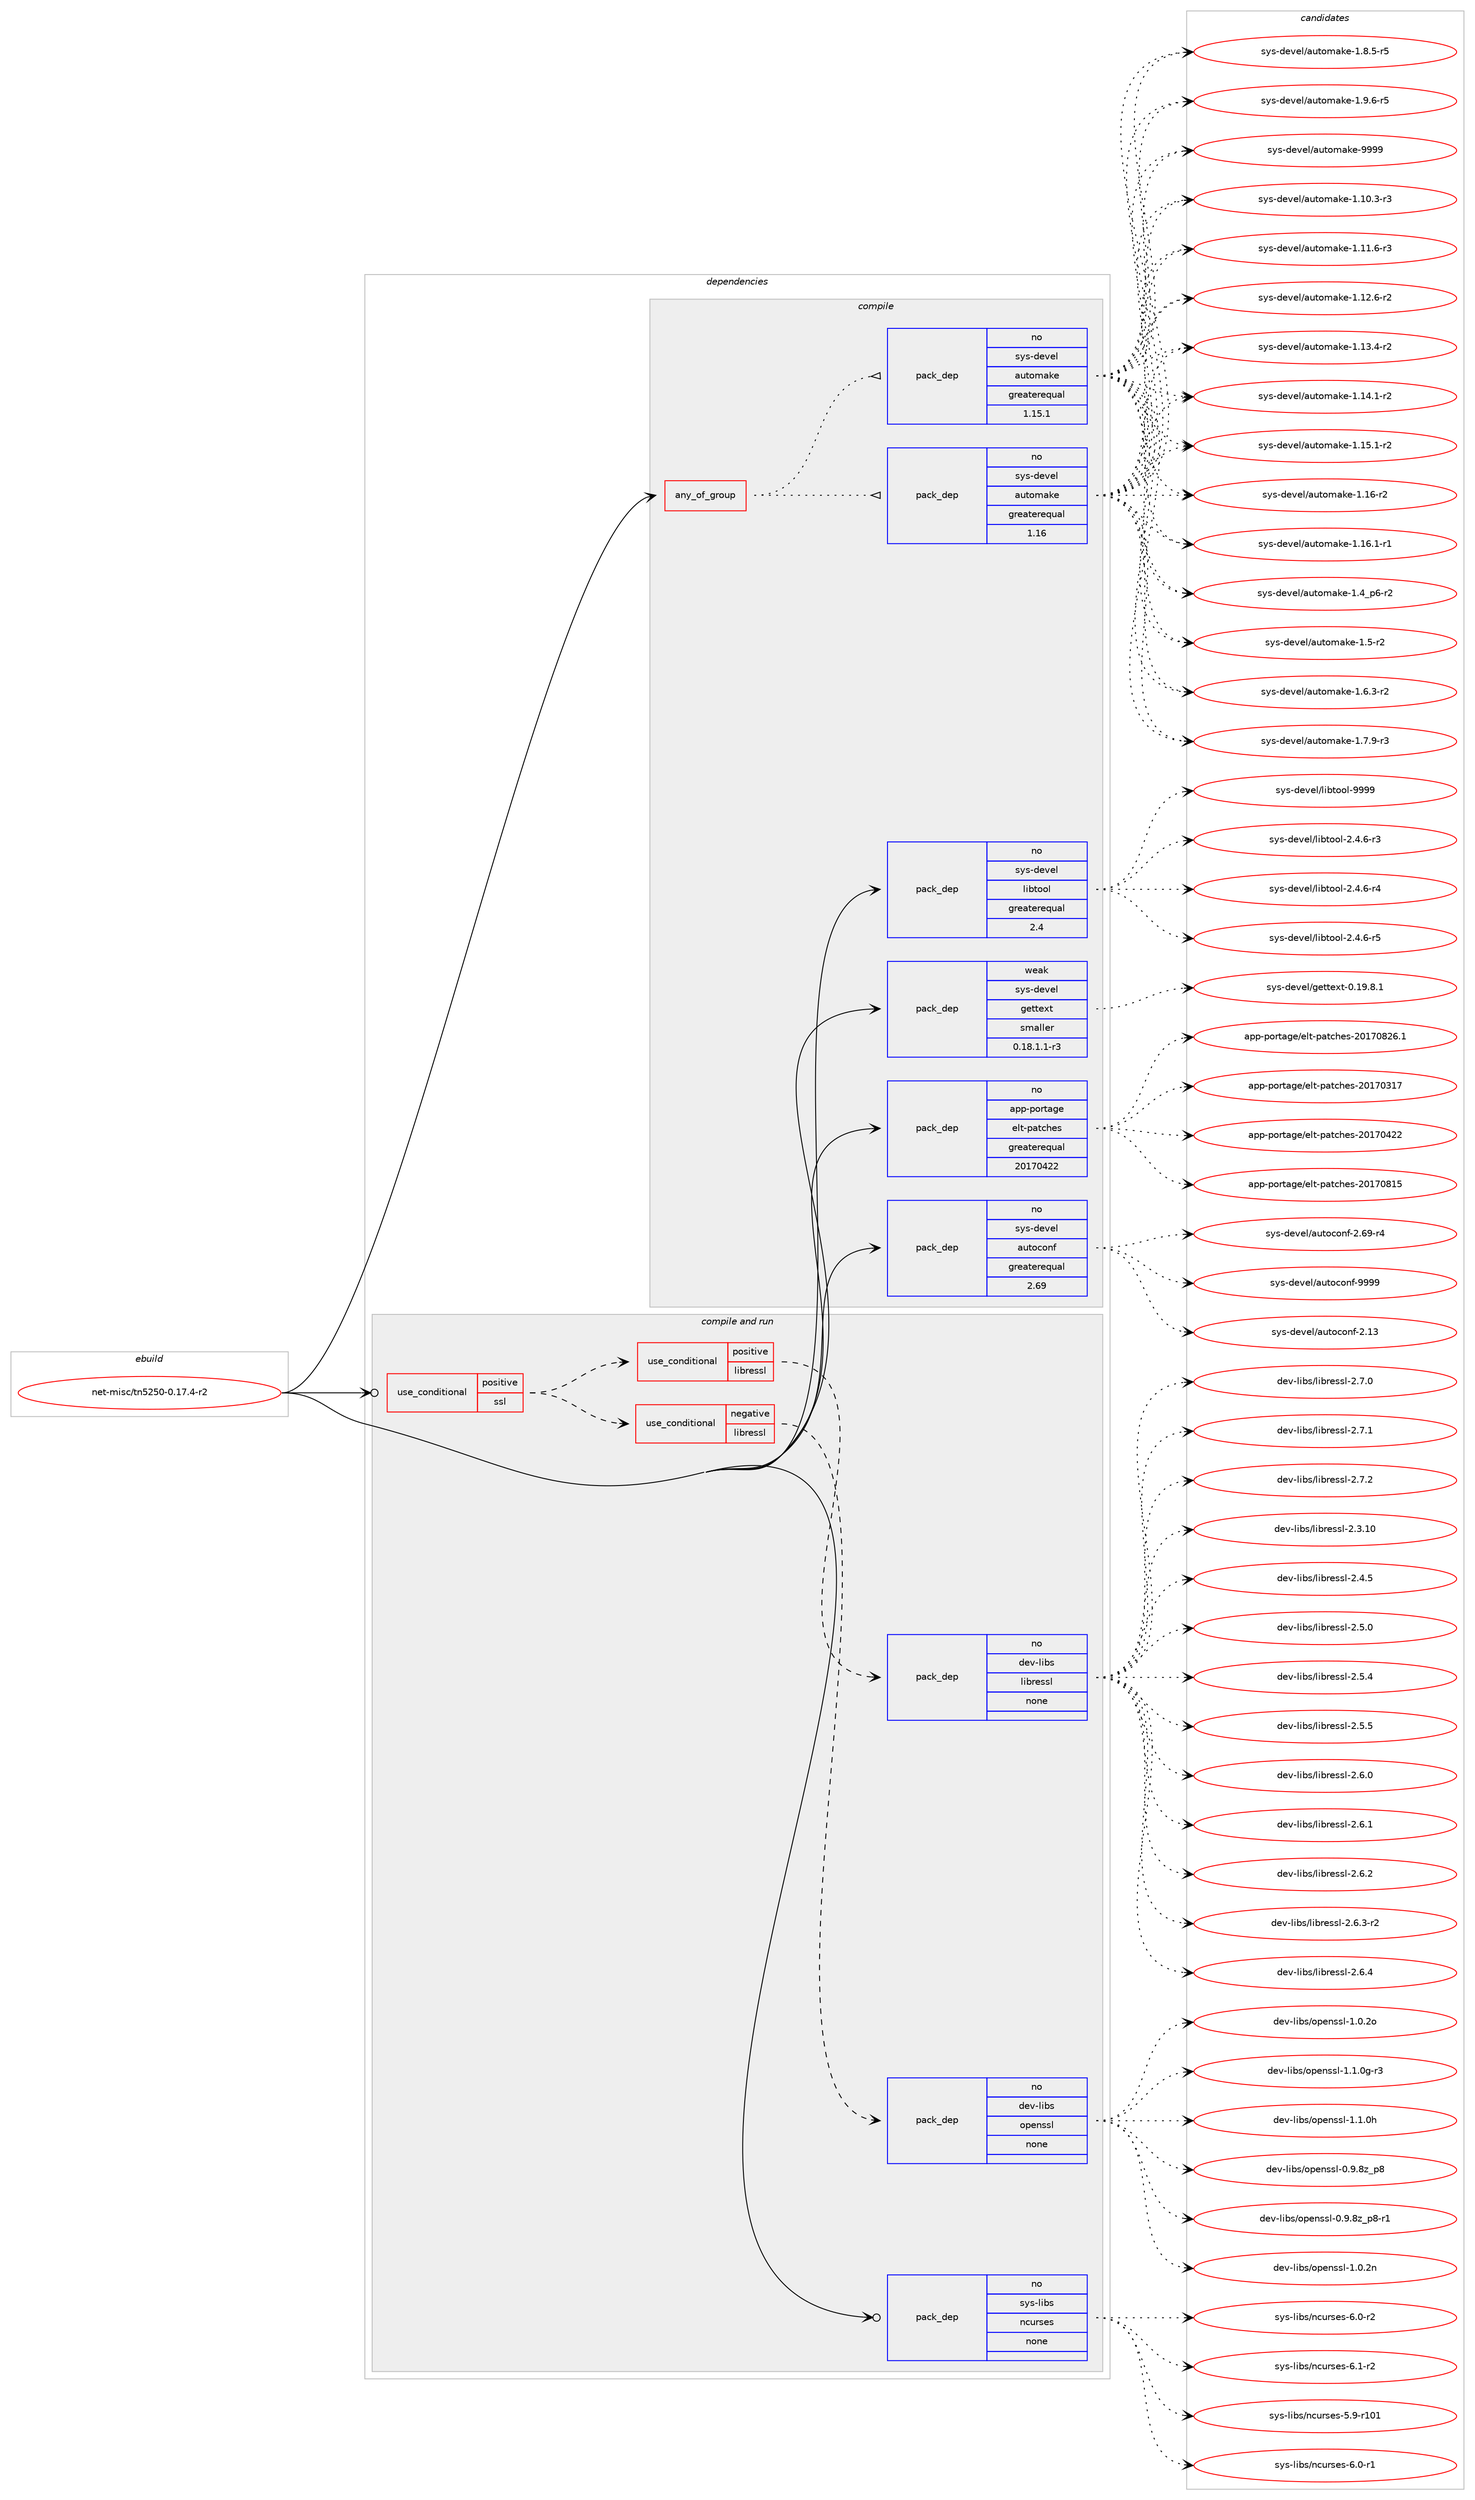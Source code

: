 digraph prolog {

# *************
# Graph options
# *************

newrank=true;
concentrate=true;
compound=true;
graph [rankdir=LR,fontname=Helvetica,fontsize=10,ranksep=1.5];#, ranksep=2.5, nodesep=0.2];
edge  [arrowhead=vee];
node  [fontname=Helvetica,fontsize=10];

# **********
# The ebuild
# **********

subgraph cluster_leftcol {
color=gray;
rank=same;
label=<<i>ebuild</i>>;
id [label="net-misc/tn5250-0.17.4-r2", color=red, width=4, href="../net-misc/tn5250-0.17.4-r2.svg"];
}

# ****************
# The dependencies
# ****************

subgraph cluster_midcol {
color=gray;
label=<<i>dependencies</i>>;
subgraph cluster_compile {
fillcolor="#eeeeee";
style=filled;
label=<<i>compile</i>>;
subgraph any34 {
dependency1369 [label=<<TABLE BORDER="0" CELLBORDER="1" CELLSPACING="0" CELLPADDING="4"><TR><TD CELLPADDING="10">any_of_group</TD></TR></TABLE>>, shape=none, color=red];subgraph pack976 {
dependency1370 [label=<<TABLE BORDER="0" CELLBORDER="1" CELLSPACING="0" CELLPADDING="4" WIDTH="220"><TR><TD ROWSPAN="6" CELLPADDING="30">pack_dep</TD></TR><TR><TD WIDTH="110">no</TD></TR><TR><TD>sys-devel</TD></TR><TR><TD>automake</TD></TR><TR><TD>greaterequal</TD></TR><TR><TD>1.16</TD></TR></TABLE>>, shape=none, color=blue];
}
dependency1369:e -> dependency1370:w [weight=20,style="dotted",arrowhead="oinv"];
subgraph pack977 {
dependency1371 [label=<<TABLE BORDER="0" CELLBORDER="1" CELLSPACING="0" CELLPADDING="4" WIDTH="220"><TR><TD ROWSPAN="6" CELLPADDING="30">pack_dep</TD></TR><TR><TD WIDTH="110">no</TD></TR><TR><TD>sys-devel</TD></TR><TR><TD>automake</TD></TR><TR><TD>greaterequal</TD></TR><TR><TD>1.15.1</TD></TR></TABLE>>, shape=none, color=blue];
}
dependency1369:e -> dependency1371:w [weight=20,style="dotted",arrowhead="oinv"];
}
id:e -> dependency1369:w [weight=20,style="solid",arrowhead="vee"];
subgraph pack978 {
dependency1372 [label=<<TABLE BORDER="0" CELLBORDER="1" CELLSPACING="0" CELLPADDING="4" WIDTH="220"><TR><TD ROWSPAN="6" CELLPADDING="30">pack_dep</TD></TR><TR><TD WIDTH="110">no</TD></TR><TR><TD>app-portage</TD></TR><TR><TD>elt-patches</TD></TR><TR><TD>greaterequal</TD></TR><TR><TD>20170422</TD></TR></TABLE>>, shape=none, color=blue];
}
id:e -> dependency1372:w [weight=20,style="solid",arrowhead="vee"];
subgraph pack979 {
dependency1373 [label=<<TABLE BORDER="0" CELLBORDER="1" CELLSPACING="0" CELLPADDING="4" WIDTH="220"><TR><TD ROWSPAN="6" CELLPADDING="30">pack_dep</TD></TR><TR><TD WIDTH="110">no</TD></TR><TR><TD>sys-devel</TD></TR><TR><TD>autoconf</TD></TR><TR><TD>greaterequal</TD></TR><TR><TD>2.69</TD></TR></TABLE>>, shape=none, color=blue];
}
id:e -> dependency1373:w [weight=20,style="solid",arrowhead="vee"];
subgraph pack980 {
dependency1374 [label=<<TABLE BORDER="0" CELLBORDER="1" CELLSPACING="0" CELLPADDING="4" WIDTH="220"><TR><TD ROWSPAN="6" CELLPADDING="30">pack_dep</TD></TR><TR><TD WIDTH="110">no</TD></TR><TR><TD>sys-devel</TD></TR><TR><TD>libtool</TD></TR><TR><TD>greaterequal</TD></TR><TR><TD>2.4</TD></TR></TABLE>>, shape=none, color=blue];
}
id:e -> dependency1374:w [weight=20,style="solid",arrowhead="vee"];
subgraph pack981 {
dependency1375 [label=<<TABLE BORDER="0" CELLBORDER="1" CELLSPACING="0" CELLPADDING="4" WIDTH="220"><TR><TD ROWSPAN="6" CELLPADDING="30">pack_dep</TD></TR><TR><TD WIDTH="110">weak</TD></TR><TR><TD>sys-devel</TD></TR><TR><TD>gettext</TD></TR><TR><TD>smaller</TD></TR><TR><TD>0.18.1.1-r3</TD></TR></TABLE>>, shape=none, color=blue];
}
id:e -> dependency1375:w [weight=20,style="solid",arrowhead="vee"];
}
subgraph cluster_compileandrun {
fillcolor="#eeeeee";
style=filled;
label=<<i>compile and run</i>>;
subgraph cond360 {
dependency1376 [label=<<TABLE BORDER="0" CELLBORDER="1" CELLSPACING="0" CELLPADDING="4"><TR><TD ROWSPAN="3" CELLPADDING="10">use_conditional</TD></TR><TR><TD>positive</TD></TR><TR><TD>ssl</TD></TR></TABLE>>, shape=none, color=red];
subgraph cond361 {
dependency1377 [label=<<TABLE BORDER="0" CELLBORDER="1" CELLSPACING="0" CELLPADDING="4"><TR><TD ROWSPAN="3" CELLPADDING="10">use_conditional</TD></TR><TR><TD>negative</TD></TR><TR><TD>libressl</TD></TR></TABLE>>, shape=none, color=red];
subgraph pack982 {
dependency1378 [label=<<TABLE BORDER="0" CELLBORDER="1" CELLSPACING="0" CELLPADDING="4" WIDTH="220"><TR><TD ROWSPAN="6" CELLPADDING="30">pack_dep</TD></TR><TR><TD WIDTH="110">no</TD></TR><TR><TD>dev-libs</TD></TR><TR><TD>openssl</TD></TR><TR><TD>none</TD></TR><TR><TD></TD></TR></TABLE>>, shape=none, color=blue];
}
dependency1377:e -> dependency1378:w [weight=20,style="dashed",arrowhead="vee"];
}
dependency1376:e -> dependency1377:w [weight=20,style="dashed",arrowhead="vee"];
subgraph cond362 {
dependency1379 [label=<<TABLE BORDER="0" CELLBORDER="1" CELLSPACING="0" CELLPADDING="4"><TR><TD ROWSPAN="3" CELLPADDING="10">use_conditional</TD></TR><TR><TD>positive</TD></TR><TR><TD>libressl</TD></TR></TABLE>>, shape=none, color=red];
subgraph pack983 {
dependency1380 [label=<<TABLE BORDER="0" CELLBORDER="1" CELLSPACING="0" CELLPADDING="4" WIDTH="220"><TR><TD ROWSPAN="6" CELLPADDING="30">pack_dep</TD></TR><TR><TD WIDTH="110">no</TD></TR><TR><TD>dev-libs</TD></TR><TR><TD>libressl</TD></TR><TR><TD>none</TD></TR><TR><TD></TD></TR></TABLE>>, shape=none, color=blue];
}
dependency1379:e -> dependency1380:w [weight=20,style="dashed",arrowhead="vee"];
}
dependency1376:e -> dependency1379:w [weight=20,style="dashed",arrowhead="vee"];
}
id:e -> dependency1376:w [weight=20,style="solid",arrowhead="odotvee"];
subgraph pack984 {
dependency1381 [label=<<TABLE BORDER="0" CELLBORDER="1" CELLSPACING="0" CELLPADDING="4" WIDTH="220"><TR><TD ROWSPAN="6" CELLPADDING="30">pack_dep</TD></TR><TR><TD WIDTH="110">no</TD></TR><TR><TD>sys-libs</TD></TR><TR><TD>ncurses</TD></TR><TR><TD>none</TD></TR><TR><TD></TD></TR></TABLE>>, shape=none, color=blue];
}
id:e -> dependency1381:w [weight=20,style="solid",arrowhead="odotvee"];
}
subgraph cluster_run {
fillcolor="#eeeeee";
style=filled;
label=<<i>run</i>>;
}
}

# **************
# The candidates
# **************

subgraph cluster_choices {
rank=same;
color=gray;
label=<<i>candidates</i>>;

subgraph choice976 {
color=black;
nodesep=1;
choice11512111545100101118101108479711711611110997107101454946494846514511451 [label="sys-devel/automake-1.10.3-r3", color=red, width=4,href="../sys-devel/automake-1.10.3-r3.svg"];
choice11512111545100101118101108479711711611110997107101454946494946544511451 [label="sys-devel/automake-1.11.6-r3", color=red, width=4,href="../sys-devel/automake-1.11.6-r3.svg"];
choice11512111545100101118101108479711711611110997107101454946495046544511450 [label="sys-devel/automake-1.12.6-r2", color=red, width=4,href="../sys-devel/automake-1.12.6-r2.svg"];
choice11512111545100101118101108479711711611110997107101454946495146524511450 [label="sys-devel/automake-1.13.4-r2", color=red, width=4,href="../sys-devel/automake-1.13.4-r2.svg"];
choice11512111545100101118101108479711711611110997107101454946495246494511450 [label="sys-devel/automake-1.14.1-r2", color=red, width=4,href="../sys-devel/automake-1.14.1-r2.svg"];
choice11512111545100101118101108479711711611110997107101454946495346494511450 [label="sys-devel/automake-1.15.1-r2", color=red, width=4,href="../sys-devel/automake-1.15.1-r2.svg"];
choice1151211154510010111810110847971171161111099710710145494649544511450 [label="sys-devel/automake-1.16-r2", color=red, width=4,href="../sys-devel/automake-1.16-r2.svg"];
choice11512111545100101118101108479711711611110997107101454946495446494511449 [label="sys-devel/automake-1.16.1-r1", color=red, width=4,href="../sys-devel/automake-1.16.1-r1.svg"];
choice115121115451001011181011084797117116111109971071014549465295112544511450 [label="sys-devel/automake-1.4_p6-r2", color=red, width=4,href="../sys-devel/automake-1.4_p6-r2.svg"];
choice11512111545100101118101108479711711611110997107101454946534511450 [label="sys-devel/automake-1.5-r2", color=red, width=4,href="../sys-devel/automake-1.5-r2.svg"];
choice115121115451001011181011084797117116111109971071014549465446514511450 [label="sys-devel/automake-1.6.3-r2", color=red, width=4,href="../sys-devel/automake-1.6.3-r2.svg"];
choice115121115451001011181011084797117116111109971071014549465546574511451 [label="sys-devel/automake-1.7.9-r3", color=red, width=4,href="../sys-devel/automake-1.7.9-r3.svg"];
choice115121115451001011181011084797117116111109971071014549465646534511453 [label="sys-devel/automake-1.8.5-r5", color=red, width=4,href="../sys-devel/automake-1.8.5-r5.svg"];
choice115121115451001011181011084797117116111109971071014549465746544511453 [label="sys-devel/automake-1.9.6-r5", color=red, width=4,href="../sys-devel/automake-1.9.6-r5.svg"];
choice115121115451001011181011084797117116111109971071014557575757 [label="sys-devel/automake-9999", color=red, width=4,href="../sys-devel/automake-9999.svg"];
dependency1370:e -> choice11512111545100101118101108479711711611110997107101454946494846514511451:w [style=dotted,weight="100"];
dependency1370:e -> choice11512111545100101118101108479711711611110997107101454946494946544511451:w [style=dotted,weight="100"];
dependency1370:e -> choice11512111545100101118101108479711711611110997107101454946495046544511450:w [style=dotted,weight="100"];
dependency1370:e -> choice11512111545100101118101108479711711611110997107101454946495146524511450:w [style=dotted,weight="100"];
dependency1370:e -> choice11512111545100101118101108479711711611110997107101454946495246494511450:w [style=dotted,weight="100"];
dependency1370:e -> choice11512111545100101118101108479711711611110997107101454946495346494511450:w [style=dotted,weight="100"];
dependency1370:e -> choice1151211154510010111810110847971171161111099710710145494649544511450:w [style=dotted,weight="100"];
dependency1370:e -> choice11512111545100101118101108479711711611110997107101454946495446494511449:w [style=dotted,weight="100"];
dependency1370:e -> choice115121115451001011181011084797117116111109971071014549465295112544511450:w [style=dotted,weight="100"];
dependency1370:e -> choice11512111545100101118101108479711711611110997107101454946534511450:w [style=dotted,weight="100"];
dependency1370:e -> choice115121115451001011181011084797117116111109971071014549465446514511450:w [style=dotted,weight="100"];
dependency1370:e -> choice115121115451001011181011084797117116111109971071014549465546574511451:w [style=dotted,weight="100"];
dependency1370:e -> choice115121115451001011181011084797117116111109971071014549465646534511453:w [style=dotted,weight="100"];
dependency1370:e -> choice115121115451001011181011084797117116111109971071014549465746544511453:w [style=dotted,weight="100"];
dependency1370:e -> choice115121115451001011181011084797117116111109971071014557575757:w [style=dotted,weight="100"];
}
subgraph choice977 {
color=black;
nodesep=1;
choice11512111545100101118101108479711711611110997107101454946494846514511451 [label="sys-devel/automake-1.10.3-r3", color=red, width=4,href="../sys-devel/automake-1.10.3-r3.svg"];
choice11512111545100101118101108479711711611110997107101454946494946544511451 [label="sys-devel/automake-1.11.6-r3", color=red, width=4,href="../sys-devel/automake-1.11.6-r3.svg"];
choice11512111545100101118101108479711711611110997107101454946495046544511450 [label="sys-devel/automake-1.12.6-r2", color=red, width=4,href="../sys-devel/automake-1.12.6-r2.svg"];
choice11512111545100101118101108479711711611110997107101454946495146524511450 [label="sys-devel/automake-1.13.4-r2", color=red, width=4,href="../sys-devel/automake-1.13.4-r2.svg"];
choice11512111545100101118101108479711711611110997107101454946495246494511450 [label="sys-devel/automake-1.14.1-r2", color=red, width=4,href="../sys-devel/automake-1.14.1-r2.svg"];
choice11512111545100101118101108479711711611110997107101454946495346494511450 [label="sys-devel/automake-1.15.1-r2", color=red, width=4,href="../sys-devel/automake-1.15.1-r2.svg"];
choice1151211154510010111810110847971171161111099710710145494649544511450 [label="sys-devel/automake-1.16-r2", color=red, width=4,href="../sys-devel/automake-1.16-r2.svg"];
choice11512111545100101118101108479711711611110997107101454946495446494511449 [label="sys-devel/automake-1.16.1-r1", color=red, width=4,href="../sys-devel/automake-1.16.1-r1.svg"];
choice115121115451001011181011084797117116111109971071014549465295112544511450 [label="sys-devel/automake-1.4_p6-r2", color=red, width=4,href="../sys-devel/automake-1.4_p6-r2.svg"];
choice11512111545100101118101108479711711611110997107101454946534511450 [label="sys-devel/automake-1.5-r2", color=red, width=4,href="../sys-devel/automake-1.5-r2.svg"];
choice115121115451001011181011084797117116111109971071014549465446514511450 [label="sys-devel/automake-1.6.3-r2", color=red, width=4,href="../sys-devel/automake-1.6.3-r2.svg"];
choice115121115451001011181011084797117116111109971071014549465546574511451 [label="sys-devel/automake-1.7.9-r3", color=red, width=4,href="../sys-devel/automake-1.7.9-r3.svg"];
choice115121115451001011181011084797117116111109971071014549465646534511453 [label="sys-devel/automake-1.8.5-r5", color=red, width=4,href="../sys-devel/automake-1.8.5-r5.svg"];
choice115121115451001011181011084797117116111109971071014549465746544511453 [label="sys-devel/automake-1.9.6-r5", color=red, width=4,href="../sys-devel/automake-1.9.6-r5.svg"];
choice115121115451001011181011084797117116111109971071014557575757 [label="sys-devel/automake-9999", color=red, width=4,href="../sys-devel/automake-9999.svg"];
dependency1371:e -> choice11512111545100101118101108479711711611110997107101454946494846514511451:w [style=dotted,weight="100"];
dependency1371:e -> choice11512111545100101118101108479711711611110997107101454946494946544511451:w [style=dotted,weight="100"];
dependency1371:e -> choice11512111545100101118101108479711711611110997107101454946495046544511450:w [style=dotted,weight="100"];
dependency1371:e -> choice11512111545100101118101108479711711611110997107101454946495146524511450:w [style=dotted,weight="100"];
dependency1371:e -> choice11512111545100101118101108479711711611110997107101454946495246494511450:w [style=dotted,weight="100"];
dependency1371:e -> choice11512111545100101118101108479711711611110997107101454946495346494511450:w [style=dotted,weight="100"];
dependency1371:e -> choice1151211154510010111810110847971171161111099710710145494649544511450:w [style=dotted,weight="100"];
dependency1371:e -> choice11512111545100101118101108479711711611110997107101454946495446494511449:w [style=dotted,weight="100"];
dependency1371:e -> choice115121115451001011181011084797117116111109971071014549465295112544511450:w [style=dotted,weight="100"];
dependency1371:e -> choice11512111545100101118101108479711711611110997107101454946534511450:w [style=dotted,weight="100"];
dependency1371:e -> choice115121115451001011181011084797117116111109971071014549465446514511450:w [style=dotted,weight="100"];
dependency1371:e -> choice115121115451001011181011084797117116111109971071014549465546574511451:w [style=dotted,weight="100"];
dependency1371:e -> choice115121115451001011181011084797117116111109971071014549465646534511453:w [style=dotted,weight="100"];
dependency1371:e -> choice115121115451001011181011084797117116111109971071014549465746544511453:w [style=dotted,weight="100"];
dependency1371:e -> choice115121115451001011181011084797117116111109971071014557575757:w [style=dotted,weight="100"];
}
subgraph choice978 {
color=black;
nodesep=1;
choice97112112451121111141169710310147101108116451129711699104101115455048495548514955 [label="app-portage/elt-patches-20170317", color=red, width=4,href="../app-portage/elt-patches-20170317.svg"];
choice97112112451121111141169710310147101108116451129711699104101115455048495548525050 [label="app-portage/elt-patches-20170422", color=red, width=4,href="../app-portage/elt-patches-20170422.svg"];
choice97112112451121111141169710310147101108116451129711699104101115455048495548564953 [label="app-portage/elt-patches-20170815", color=red, width=4,href="../app-portage/elt-patches-20170815.svg"];
choice971121124511211111411697103101471011081164511297116991041011154550484955485650544649 [label="app-portage/elt-patches-20170826.1", color=red, width=4,href="../app-portage/elt-patches-20170826.1.svg"];
dependency1372:e -> choice97112112451121111141169710310147101108116451129711699104101115455048495548514955:w [style=dotted,weight="100"];
dependency1372:e -> choice97112112451121111141169710310147101108116451129711699104101115455048495548525050:w [style=dotted,weight="100"];
dependency1372:e -> choice97112112451121111141169710310147101108116451129711699104101115455048495548564953:w [style=dotted,weight="100"];
dependency1372:e -> choice971121124511211111411697103101471011081164511297116991041011154550484955485650544649:w [style=dotted,weight="100"];
}
subgraph choice979 {
color=black;
nodesep=1;
choice115121115451001011181011084797117116111991111101024550464951 [label="sys-devel/autoconf-2.13", color=red, width=4,href="../sys-devel/autoconf-2.13.svg"];
choice1151211154510010111810110847971171161119911111010245504654574511452 [label="sys-devel/autoconf-2.69-r4", color=red, width=4,href="../sys-devel/autoconf-2.69-r4.svg"];
choice115121115451001011181011084797117116111991111101024557575757 [label="sys-devel/autoconf-9999", color=red, width=4,href="../sys-devel/autoconf-9999.svg"];
dependency1373:e -> choice115121115451001011181011084797117116111991111101024550464951:w [style=dotted,weight="100"];
dependency1373:e -> choice1151211154510010111810110847971171161119911111010245504654574511452:w [style=dotted,weight="100"];
dependency1373:e -> choice115121115451001011181011084797117116111991111101024557575757:w [style=dotted,weight="100"];
}
subgraph choice980 {
color=black;
nodesep=1;
choice1151211154510010111810110847108105981161111111084550465246544511451 [label="sys-devel/libtool-2.4.6-r3", color=red, width=4,href="../sys-devel/libtool-2.4.6-r3.svg"];
choice1151211154510010111810110847108105981161111111084550465246544511452 [label="sys-devel/libtool-2.4.6-r4", color=red, width=4,href="../sys-devel/libtool-2.4.6-r4.svg"];
choice1151211154510010111810110847108105981161111111084550465246544511453 [label="sys-devel/libtool-2.4.6-r5", color=red, width=4,href="../sys-devel/libtool-2.4.6-r5.svg"];
choice1151211154510010111810110847108105981161111111084557575757 [label="sys-devel/libtool-9999", color=red, width=4,href="../sys-devel/libtool-9999.svg"];
dependency1374:e -> choice1151211154510010111810110847108105981161111111084550465246544511451:w [style=dotted,weight="100"];
dependency1374:e -> choice1151211154510010111810110847108105981161111111084550465246544511452:w [style=dotted,weight="100"];
dependency1374:e -> choice1151211154510010111810110847108105981161111111084550465246544511453:w [style=dotted,weight="100"];
dependency1374:e -> choice1151211154510010111810110847108105981161111111084557575757:w [style=dotted,weight="100"];
}
subgraph choice981 {
color=black;
nodesep=1;
choice1151211154510010111810110847103101116116101120116454846495746564649 [label="sys-devel/gettext-0.19.8.1", color=red, width=4,href="../sys-devel/gettext-0.19.8.1.svg"];
dependency1375:e -> choice1151211154510010111810110847103101116116101120116454846495746564649:w [style=dotted,weight="100"];
}
subgraph choice982 {
color=black;
nodesep=1;
choice1001011184510810598115471111121011101151151084548465746561229511256 [label="dev-libs/openssl-0.9.8z_p8", color=red, width=4,href="../dev-libs/openssl-0.9.8z_p8.svg"];
choice10010111845108105981154711111210111011511510845484657465612295112564511449 [label="dev-libs/openssl-0.9.8z_p8-r1", color=red, width=4,href="../dev-libs/openssl-0.9.8z_p8-r1.svg"];
choice100101118451081059811547111112101110115115108454946484650110 [label="dev-libs/openssl-1.0.2n", color=red, width=4,href="../dev-libs/openssl-1.0.2n.svg"];
choice100101118451081059811547111112101110115115108454946484650111 [label="dev-libs/openssl-1.0.2o", color=red, width=4,href="../dev-libs/openssl-1.0.2o.svg"];
choice1001011184510810598115471111121011101151151084549464946481034511451 [label="dev-libs/openssl-1.1.0g-r3", color=red, width=4,href="../dev-libs/openssl-1.1.0g-r3.svg"];
choice100101118451081059811547111112101110115115108454946494648104 [label="dev-libs/openssl-1.1.0h", color=red, width=4,href="../dev-libs/openssl-1.1.0h.svg"];
dependency1378:e -> choice1001011184510810598115471111121011101151151084548465746561229511256:w [style=dotted,weight="100"];
dependency1378:e -> choice10010111845108105981154711111210111011511510845484657465612295112564511449:w [style=dotted,weight="100"];
dependency1378:e -> choice100101118451081059811547111112101110115115108454946484650110:w [style=dotted,weight="100"];
dependency1378:e -> choice100101118451081059811547111112101110115115108454946484650111:w [style=dotted,weight="100"];
dependency1378:e -> choice1001011184510810598115471111121011101151151084549464946481034511451:w [style=dotted,weight="100"];
dependency1378:e -> choice100101118451081059811547111112101110115115108454946494648104:w [style=dotted,weight="100"];
}
subgraph choice983 {
color=black;
nodesep=1;
choice1001011184510810598115471081059811410111511510845504651464948 [label="dev-libs/libressl-2.3.10", color=red, width=4,href="../dev-libs/libressl-2.3.10.svg"];
choice10010111845108105981154710810598114101115115108455046524653 [label="dev-libs/libressl-2.4.5", color=red, width=4,href="../dev-libs/libressl-2.4.5.svg"];
choice10010111845108105981154710810598114101115115108455046534648 [label="dev-libs/libressl-2.5.0", color=red, width=4,href="../dev-libs/libressl-2.5.0.svg"];
choice10010111845108105981154710810598114101115115108455046534652 [label="dev-libs/libressl-2.5.4", color=red, width=4,href="../dev-libs/libressl-2.5.4.svg"];
choice10010111845108105981154710810598114101115115108455046534653 [label="dev-libs/libressl-2.5.5", color=red, width=4,href="../dev-libs/libressl-2.5.5.svg"];
choice10010111845108105981154710810598114101115115108455046544648 [label="dev-libs/libressl-2.6.0", color=red, width=4,href="../dev-libs/libressl-2.6.0.svg"];
choice10010111845108105981154710810598114101115115108455046544649 [label="dev-libs/libressl-2.6.1", color=red, width=4,href="../dev-libs/libressl-2.6.1.svg"];
choice10010111845108105981154710810598114101115115108455046544650 [label="dev-libs/libressl-2.6.2", color=red, width=4,href="../dev-libs/libressl-2.6.2.svg"];
choice100101118451081059811547108105981141011151151084550465446514511450 [label="dev-libs/libressl-2.6.3-r2", color=red, width=4,href="../dev-libs/libressl-2.6.3-r2.svg"];
choice10010111845108105981154710810598114101115115108455046544652 [label="dev-libs/libressl-2.6.4", color=red, width=4,href="../dev-libs/libressl-2.6.4.svg"];
choice10010111845108105981154710810598114101115115108455046554648 [label="dev-libs/libressl-2.7.0", color=red, width=4,href="../dev-libs/libressl-2.7.0.svg"];
choice10010111845108105981154710810598114101115115108455046554649 [label="dev-libs/libressl-2.7.1", color=red, width=4,href="../dev-libs/libressl-2.7.1.svg"];
choice10010111845108105981154710810598114101115115108455046554650 [label="dev-libs/libressl-2.7.2", color=red, width=4,href="../dev-libs/libressl-2.7.2.svg"];
dependency1380:e -> choice1001011184510810598115471081059811410111511510845504651464948:w [style=dotted,weight="100"];
dependency1380:e -> choice10010111845108105981154710810598114101115115108455046524653:w [style=dotted,weight="100"];
dependency1380:e -> choice10010111845108105981154710810598114101115115108455046534648:w [style=dotted,weight="100"];
dependency1380:e -> choice10010111845108105981154710810598114101115115108455046534652:w [style=dotted,weight="100"];
dependency1380:e -> choice10010111845108105981154710810598114101115115108455046534653:w [style=dotted,weight="100"];
dependency1380:e -> choice10010111845108105981154710810598114101115115108455046544648:w [style=dotted,weight="100"];
dependency1380:e -> choice10010111845108105981154710810598114101115115108455046544649:w [style=dotted,weight="100"];
dependency1380:e -> choice10010111845108105981154710810598114101115115108455046544650:w [style=dotted,weight="100"];
dependency1380:e -> choice100101118451081059811547108105981141011151151084550465446514511450:w [style=dotted,weight="100"];
dependency1380:e -> choice10010111845108105981154710810598114101115115108455046544652:w [style=dotted,weight="100"];
dependency1380:e -> choice10010111845108105981154710810598114101115115108455046554648:w [style=dotted,weight="100"];
dependency1380:e -> choice10010111845108105981154710810598114101115115108455046554649:w [style=dotted,weight="100"];
dependency1380:e -> choice10010111845108105981154710810598114101115115108455046554650:w [style=dotted,weight="100"];
}
subgraph choice984 {
color=black;
nodesep=1;
choice115121115451081059811547110991171141151011154553465745114494849 [label="sys-libs/ncurses-5.9-r101", color=red, width=4,href="../sys-libs/ncurses-5.9-r101.svg"];
choice11512111545108105981154711099117114115101115455446484511449 [label="sys-libs/ncurses-6.0-r1", color=red, width=4,href="../sys-libs/ncurses-6.0-r1.svg"];
choice11512111545108105981154711099117114115101115455446484511450 [label="sys-libs/ncurses-6.0-r2", color=red, width=4,href="../sys-libs/ncurses-6.0-r2.svg"];
choice11512111545108105981154711099117114115101115455446494511450 [label="sys-libs/ncurses-6.1-r2", color=red, width=4,href="../sys-libs/ncurses-6.1-r2.svg"];
dependency1381:e -> choice115121115451081059811547110991171141151011154553465745114494849:w [style=dotted,weight="100"];
dependency1381:e -> choice11512111545108105981154711099117114115101115455446484511449:w [style=dotted,weight="100"];
dependency1381:e -> choice11512111545108105981154711099117114115101115455446484511450:w [style=dotted,weight="100"];
dependency1381:e -> choice11512111545108105981154711099117114115101115455446494511450:w [style=dotted,weight="100"];
}
}

}
